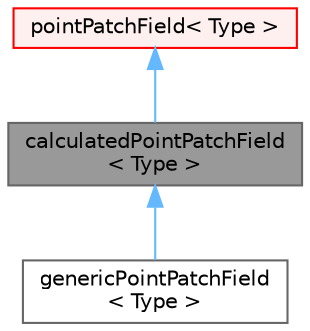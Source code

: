digraph "calculatedPointPatchField&lt; Type &gt;"
{
 // LATEX_PDF_SIZE
  bgcolor="transparent";
  edge [fontname=Helvetica,fontsize=10,labelfontname=Helvetica,labelfontsize=10];
  node [fontname=Helvetica,fontsize=10,shape=box,height=0.2,width=0.4];
  Node1 [id="Node000001",label="calculatedPointPatchField\l\< Type \>",height=0.2,width=0.4,color="gray40", fillcolor="grey60", style="filled", fontcolor="black",tooltip="A calculated boundary condition for pointField."];
  Node2 -> Node1 [id="edge1_Node000001_Node000002",dir="back",color="steelblue1",style="solid",tooltip=" "];
  Node2 [id="Node000002",label="pointPatchField\< Type \>",height=0.2,width=0.4,color="red", fillcolor="#FFF0F0", style="filled",URL="$classFoam_1_1pointPatchField.html",tooltip="Abstract base class for point-mesh patch fields."];
  Node1 -> Node4 [id="edge2_Node000001_Node000004",dir="back",color="steelblue1",style="solid",tooltip=" "];
  Node4 [id="Node000004",label="genericPointPatchField\l\< Type \>",height=0.2,width=0.4,color="gray40", fillcolor="white", style="filled",URL="$classFoam_1_1genericPointPatchField.html",tooltip="A generic version of calculatedPointPatchField, useful as a fallback for handling unknown patch types..."];
}
